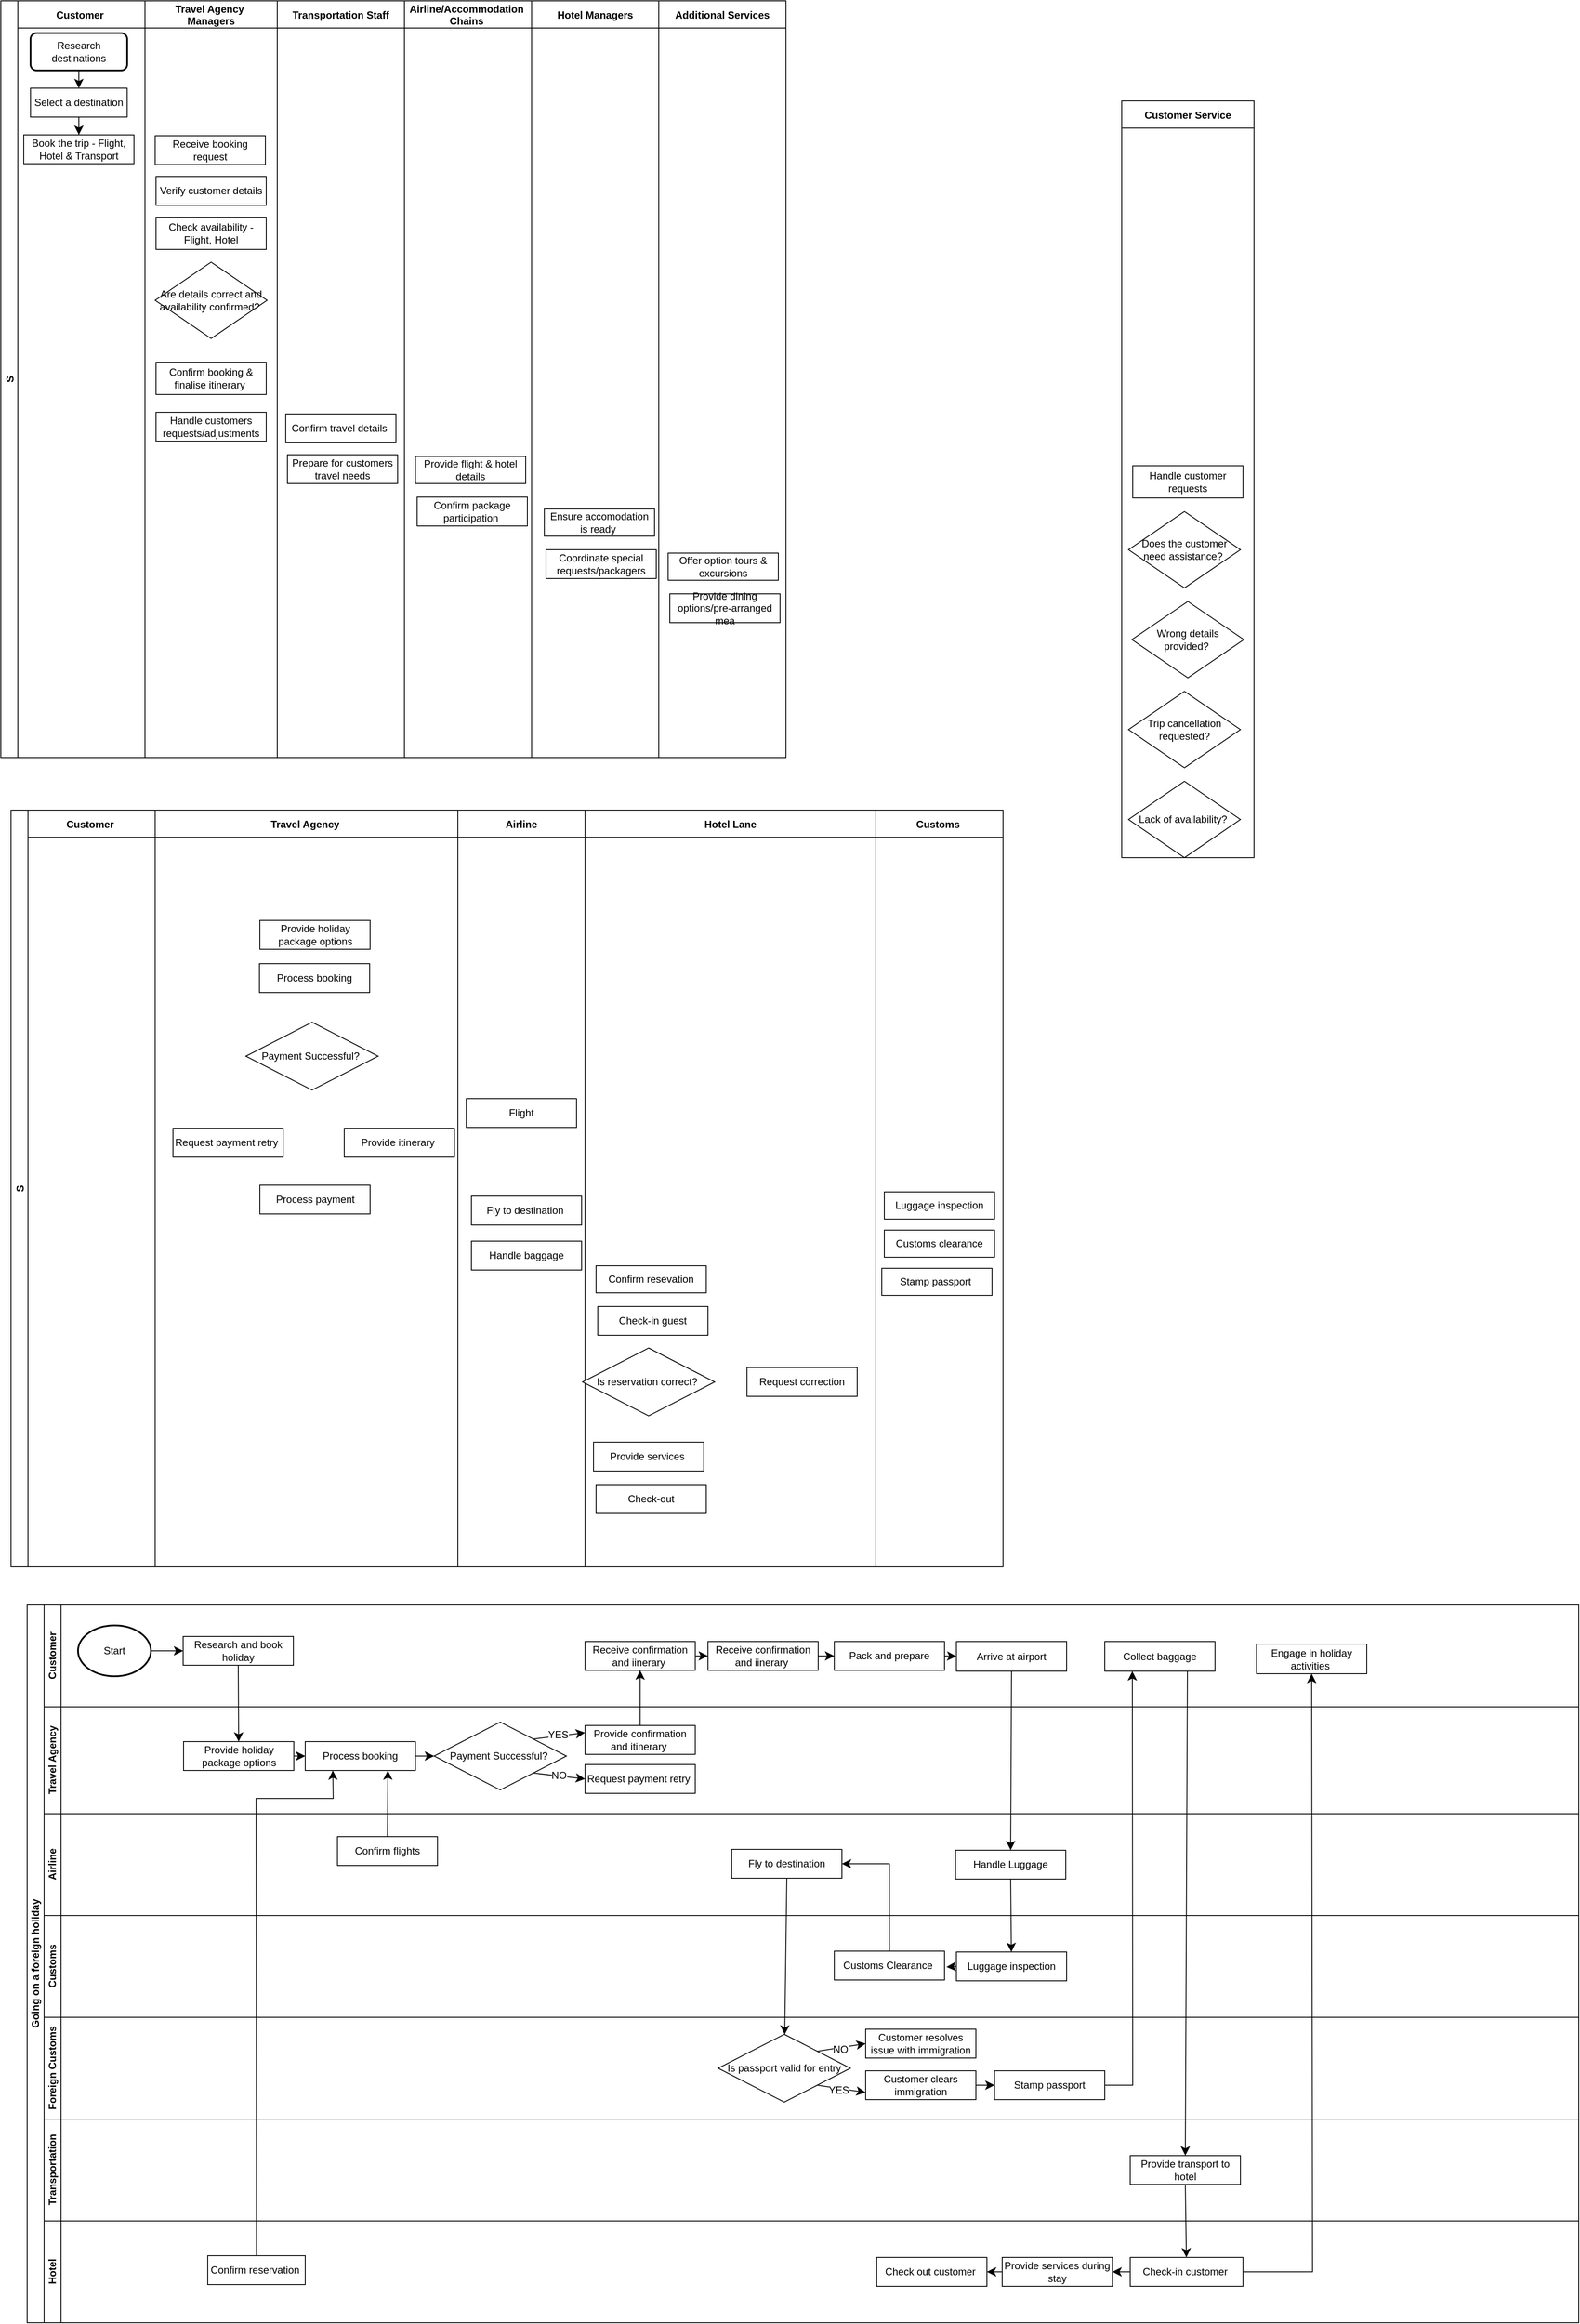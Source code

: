 <mxfile version="24.8.4">
  <diagram name="Page-1" id="JLOnOLcOAgradmC6K_oZ">
    <mxGraphModel dx="2372" dy="1862" grid="0" gridSize="10" guides="1" tooltips="1" connect="1" arrows="1" fold="1" page="0" pageScale="1" pageWidth="827" pageHeight="1169" math="0" shadow="0">
      <root>
        <mxCell id="0" />
        <mxCell id="1" parent="0" />
        <mxCell id="BxR5kWWOkdNth-eWLe1I-4" value="S" style="swimlane;childLayout=stackLayout;resizeParent=1;resizeParentMax=0;startSize=20;horizontal=0;horizontalStack=1;labelBackgroundColor=none;" vertex="1" parent="1">
          <mxGeometry x="-2" y="-502" width="926" height="892" as="geometry" />
        </mxCell>
        <mxCell id="BxR5kWWOkdNth-eWLe1I-5" value="Customer " style="swimlane;startSize=32;labelBackgroundColor=none;" vertex="1" parent="BxR5kWWOkdNth-eWLe1I-4">
          <mxGeometry x="20" width="150" height="892" as="geometry" />
        </mxCell>
        <mxCell id="BxR5kWWOkdNth-eWLe1I-33" style="edgeStyle=none;curved=1;rounded=0;orthogonalLoop=1;jettySize=auto;html=1;exitX=0.5;exitY=1;exitDx=0;exitDy=0;entryX=0.5;entryY=0;entryDx=0;entryDy=0;fontSize=12;startSize=8;endSize=8;labelBackgroundColor=none;fontColor=default;" edge="1" parent="BxR5kWWOkdNth-eWLe1I-5" source="BxR5kWWOkdNth-eWLe1I-29" target="BxR5kWWOkdNth-eWLe1I-30">
          <mxGeometry relative="1" as="geometry" />
        </mxCell>
        <mxCell id="BxR5kWWOkdNth-eWLe1I-29" value="Research destinations" style="rounded=1;whiteSpace=wrap;html=1;absoluteArcSize=1;arcSize=14;strokeWidth=2;labelBackgroundColor=none;" vertex="1" parent="BxR5kWWOkdNth-eWLe1I-5">
          <mxGeometry x="15" y="38" width="114" height="44" as="geometry" />
        </mxCell>
        <mxCell id="BxR5kWWOkdNth-eWLe1I-48" style="edgeStyle=none;curved=1;rounded=0;orthogonalLoop=1;jettySize=auto;html=1;exitX=0.5;exitY=1;exitDx=0;exitDy=0;entryX=0.5;entryY=0;entryDx=0;entryDy=0;fontSize=12;startSize=8;endSize=8;labelBackgroundColor=none;fontColor=default;" edge="1" parent="BxR5kWWOkdNth-eWLe1I-5" source="BxR5kWWOkdNth-eWLe1I-30" target="BxR5kWWOkdNth-eWLe1I-45">
          <mxGeometry relative="1" as="geometry" />
        </mxCell>
        <mxCell id="BxR5kWWOkdNth-eWLe1I-30" value="Select a destination" style="rounded=0;whiteSpace=wrap;html=1;labelBackgroundColor=none;" vertex="1" parent="BxR5kWWOkdNth-eWLe1I-5">
          <mxGeometry x="15" y="103" width="114" height="34" as="geometry" />
        </mxCell>
        <mxCell id="BxR5kWWOkdNth-eWLe1I-45" value="Book the trip - Flight, Hotel &amp;amp; Transport" style="rounded=0;whiteSpace=wrap;html=1;labelBackgroundColor=none;" vertex="1" parent="BxR5kWWOkdNth-eWLe1I-5">
          <mxGeometry x="7" y="158" width="130" height="34" as="geometry" />
        </mxCell>
        <mxCell id="BxR5kWWOkdNth-eWLe1I-6" value="Travel Agency &#xa;Managers" style="swimlane;startSize=32;labelBackgroundColor=none;" vertex="1" parent="BxR5kWWOkdNth-eWLe1I-4">
          <mxGeometry x="170" width="156" height="892" as="geometry" />
        </mxCell>
        <mxCell id="BxR5kWWOkdNth-eWLe1I-62" value="Receive booking request" style="rounded=0;whiteSpace=wrap;html=1;labelBackgroundColor=none;" vertex="1" parent="BxR5kWWOkdNth-eWLe1I-6">
          <mxGeometry x="12" y="159" width="130" height="34" as="geometry" />
        </mxCell>
        <mxCell id="BxR5kWWOkdNth-eWLe1I-66" value="Confirm booking &amp;amp; finalise itinerary&amp;nbsp;" style="rounded=0;whiteSpace=wrap;html=1;labelBackgroundColor=none;" vertex="1" parent="BxR5kWWOkdNth-eWLe1I-6">
          <mxGeometry x="13" y="426" width="130" height="38" as="geometry" />
        </mxCell>
        <mxCell id="BxR5kWWOkdNth-eWLe1I-87" value="Are details correct and availability confirmed?&amp;nbsp;" style="rhombus;whiteSpace=wrap;html=1;" vertex="1" parent="BxR5kWWOkdNth-eWLe1I-6">
          <mxGeometry x="12" y="308" width="132" height="90" as="geometry" />
        </mxCell>
        <mxCell id="BxR5kWWOkdNth-eWLe1I-133" value="Handle customers requests/adjustments" style="rounded=0;whiteSpace=wrap;html=1;labelBackgroundColor=none;" vertex="1" parent="BxR5kWWOkdNth-eWLe1I-6">
          <mxGeometry x="13" y="485" width="130" height="34" as="geometry" />
        </mxCell>
        <mxCell id="BxR5kWWOkdNth-eWLe1I-7" value="Transportation Staff" style="swimlane;startSize=32;labelBackgroundColor=none;" vertex="1" parent="BxR5kWWOkdNth-eWLe1I-4">
          <mxGeometry x="326" width="150" height="892" as="geometry" />
        </mxCell>
        <mxCell id="BxR5kWWOkdNth-eWLe1I-156" value="Confirm travel details&amp;nbsp;" style="rounded=0;whiteSpace=wrap;html=1;labelBackgroundColor=none;" vertex="1" parent="BxR5kWWOkdNth-eWLe1I-7">
          <mxGeometry x="10" y="487" width="130" height="34" as="geometry" />
        </mxCell>
        <mxCell id="BxR5kWWOkdNth-eWLe1I-157" value="Prepare for customers travel needs" style="rounded=0;whiteSpace=wrap;html=1;labelBackgroundColor=none;" vertex="1" parent="BxR5kWWOkdNth-eWLe1I-7">
          <mxGeometry x="12" y="535" width="130" height="34" as="geometry" />
        </mxCell>
        <mxCell id="BxR5kWWOkdNth-eWLe1I-9" value="Airline/Accommodation &#xa;Chains " style="swimlane;startSize=32;labelBackgroundColor=none;" vertex="1" parent="BxR5kWWOkdNth-eWLe1I-4">
          <mxGeometry x="476" width="150" height="892" as="geometry" />
        </mxCell>
        <mxCell id="BxR5kWWOkdNth-eWLe1I-178" value="Provide flight &amp;amp; hotel details" style="rounded=0;whiteSpace=wrap;html=1;labelBackgroundColor=none;" vertex="1" parent="BxR5kWWOkdNth-eWLe1I-9">
          <mxGeometry x="13" y="537" width="130" height="32" as="geometry" />
        </mxCell>
        <mxCell id="BxR5kWWOkdNth-eWLe1I-179" value="Confirm package participation&amp;nbsp;" style="rounded=0;whiteSpace=wrap;html=1;labelBackgroundColor=none;" vertex="1" parent="BxR5kWWOkdNth-eWLe1I-9">
          <mxGeometry x="15" y="585" width="130" height="34" as="geometry" />
        </mxCell>
        <mxCell id="BxR5kWWOkdNth-eWLe1I-11" value="Hotel Managers" style="swimlane;startSize=32;labelBackgroundColor=none;" vertex="1" parent="BxR5kWWOkdNth-eWLe1I-4">
          <mxGeometry x="626" width="150" height="892" as="geometry" />
        </mxCell>
        <mxCell id="BxR5kWWOkdNth-eWLe1I-176" value="Ensure accomodation is ready&amp;nbsp;" style="rounded=0;whiteSpace=wrap;html=1;labelBackgroundColor=none;" vertex="1" parent="BxR5kWWOkdNth-eWLe1I-11">
          <mxGeometry x="15" y="599" width="130" height="32" as="geometry" />
        </mxCell>
        <mxCell id="BxR5kWWOkdNth-eWLe1I-177" value="Coordinate special requests/&lt;span style=&quot;background-color: initial;&quot;&gt;packagers&lt;/span&gt;" style="rounded=0;whiteSpace=wrap;html=1;labelBackgroundColor=none;" vertex="1" parent="BxR5kWWOkdNth-eWLe1I-11">
          <mxGeometry x="17" y="647" width="130" height="34" as="geometry" />
        </mxCell>
        <mxCell id="BxR5kWWOkdNth-eWLe1I-14" value="Additional Services" style="swimlane;startSize=32;labelBackgroundColor=none;" vertex="1" parent="BxR5kWWOkdNth-eWLe1I-4">
          <mxGeometry x="776" width="150" height="892" as="geometry" />
        </mxCell>
        <mxCell id="BxR5kWWOkdNth-eWLe1I-180" value="Offer option tours &amp;amp; excursions" style="rounded=0;whiteSpace=wrap;html=1;labelBackgroundColor=none;" vertex="1" parent="BxR5kWWOkdNth-eWLe1I-14">
          <mxGeometry x="11" y="651" width="130" height="32" as="geometry" />
        </mxCell>
        <mxCell id="BxR5kWWOkdNth-eWLe1I-181" value="Provide dining options/pre-arranged mea" style="rounded=0;whiteSpace=wrap;html=1;labelBackgroundColor=none;" vertex="1" parent="BxR5kWWOkdNth-eWLe1I-14">
          <mxGeometry x="13" y="699" width="130" height="34" as="geometry" />
        </mxCell>
        <mxCell id="BxR5kWWOkdNth-eWLe1I-63" value="Check availability - Flight, Hotel" style="rounded=0;whiteSpace=wrap;html=1;labelBackgroundColor=none;" vertex="1" parent="1">
          <mxGeometry x="181" y="-247" width="130" height="38" as="geometry" />
        </mxCell>
        <mxCell id="BxR5kWWOkdNth-eWLe1I-83" value="Verify customer details" style="rounded=0;whiteSpace=wrap;html=1;labelBackgroundColor=none;" vertex="1" parent="1">
          <mxGeometry x="181" y="-295" width="130" height="34" as="geometry" />
        </mxCell>
        <mxCell id="BxR5kWWOkdNth-eWLe1I-134" value="Customer Service" style="swimlane;startSize=32;labelBackgroundColor=none;" vertex="1" parent="1">
          <mxGeometry x="1320" y="-384" width="156" height="892" as="geometry" />
        </mxCell>
        <mxCell id="BxR5kWWOkdNth-eWLe1I-135" value="" style="group" vertex="1" connectable="0" parent="BxR5kWWOkdNth-eWLe1I-134">
          <mxGeometry x="8" y="430" width="136" height="462" as="geometry" />
        </mxCell>
        <mxCell id="BxR5kWWOkdNth-eWLe1I-136" value="Does the customer need assistance?&amp;nbsp;" style="rhombus;whiteSpace=wrap;html=1;" vertex="1" parent="BxR5kWWOkdNth-eWLe1I-135">
          <mxGeometry y="54" width="132" height="90" as="geometry" />
        </mxCell>
        <mxCell id="BxR5kWWOkdNth-eWLe1I-137" value="Handle customer requests" style="rounded=0;whiteSpace=wrap;html=1;labelBackgroundColor=none;" vertex="1" parent="BxR5kWWOkdNth-eWLe1I-135">
          <mxGeometry x="5" width="130" height="38" as="geometry" />
        </mxCell>
        <mxCell id="BxR5kWWOkdNth-eWLe1I-138" value="Wrong details provided?&amp;nbsp;" style="rhombus;whiteSpace=wrap;html=1;" vertex="1" parent="BxR5kWWOkdNth-eWLe1I-135">
          <mxGeometry x="4" y="160" width="132" height="90" as="geometry" />
        </mxCell>
        <mxCell id="BxR5kWWOkdNth-eWLe1I-139" value="Trip cancellation requested?" style="rhombus;whiteSpace=wrap;html=1;" vertex="1" parent="BxR5kWWOkdNth-eWLe1I-135">
          <mxGeometry y="266" width="132" height="90" as="geometry" />
        </mxCell>
        <mxCell id="BxR5kWWOkdNth-eWLe1I-140" value="Lack of availability?&amp;nbsp;" style="rhombus;whiteSpace=wrap;html=1;" vertex="1" parent="BxR5kWWOkdNth-eWLe1I-135">
          <mxGeometry y="372" width="132" height="90" as="geometry" />
        </mxCell>
        <mxCell id="BxR5kWWOkdNth-eWLe1I-182" value="S" style="swimlane;childLayout=stackLayout;resizeParent=1;resizeParentMax=0;startSize=20;horizontal=0;horizontalStack=1;labelBackgroundColor=none;" vertex="1" parent="1">
          <mxGeometry x="10" y="452" width="1170" height="892" as="geometry" />
        </mxCell>
        <mxCell id="BxR5kWWOkdNth-eWLe1I-183" value="Customer " style="swimlane;startSize=32;labelBackgroundColor=none;" vertex="1" parent="BxR5kWWOkdNth-eWLe1I-182">
          <mxGeometry x="20" width="150" height="892" as="geometry" />
        </mxCell>
        <mxCell id="BxR5kWWOkdNth-eWLe1I-189" value="Travel Agency " style="swimlane;startSize=32;labelBackgroundColor=none;" vertex="1" parent="BxR5kWWOkdNth-eWLe1I-182">
          <mxGeometry x="170" width="357" height="892" as="geometry" />
        </mxCell>
        <mxCell id="BxR5kWWOkdNth-eWLe1I-194" value="Airline" style="swimlane;startSize=32;labelBackgroundColor=none;" vertex="1" parent="BxR5kWWOkdNth-eWLe1I-182">
          <mxGeometry x="527" width="150" height="892" as="geometry" />
        </mxCell>
        <mxCell id="BxR5kWWOkdNth-eWLe1I-196" value="Fly to destination&amp;nbsp;" style="rounded=0;whiteSpace=wrap;html=1;labelBackgroundColor=none;" vertex="1" parent="BxR5kWWOkdNth-eWLe1I-194">
          <mxGeometry x="16" y="455" width="130" height="34" as="geometry" />
        </mxCell>
        <mxCell id="BxR5kWWOkdNth-eWLe1I-220" value="Flight" style="rounded=0;whiteSpace=wrap;html=1;labelBackgroundColor=none;" vertex="1" parent="BxR5kWWOkdNth-eWLe1I-194">
          <mxGeometry x="10" y="340" width="130" height="34" as="geometry" />
        </mxCell>
        <mxCell id="BxR5kWWOkdNth-eWLe1I-222" value="Handle baggage" style="rounded=0;whiteSpace=wrap;html=1;labelBackgroundColor=none;" vertex="1" parent="BxR5kWWOkdNth-eWLe1I-194">
          <mxGeometry x="16" y="508" width="130" height="34" as="geometry" />
        </mxCell>
        <mxCell id="BxR5kWWOkdNth-eWLe1I-197" value="Hotel Lane" style="swimlane;startSize=32;labelBackgroundColor=none;" vertex="1" parent="BxR5kWWOkdNth-eWLe1I-182">
          <mxGeometry x="677" width="343" height="892" as="geometry" />
        </mxCell>
        <mxCell id="BxR5kWWOkdNth-eWLe1I-198" value="Confirm resevation" style="rounded=0;whiteSpace=wrap;html=1;labelBackgroundColor=none;" vertex="1" parent="BxR5kWWOkdNth-eWLe1I-197">
          <mxGeometry x="13" y="537" width="130" height="32" as="geometry" />
        </mxCell>
        <mxCell id="BxR5kWWOkdNth-eWLe1I-199" value="Check-in guest" style="rounded=0;whiteSpace=wrap;html=1;labelBackgroundColor=none;" vertex="1" parent="BxR5kWWOkdNth-eWLe1I-197">
          <mxGeometry x="15" y="585" width="130" height="34" as="geometry" />
        </mxCell>
        <mxCell id="BxR5kWWOkdNth-eWLe1I-223" value="Provide services&amp;nbsp;" style="rounded=0;whiteSpace=wrap;html=1;labelBackgroundColor=none;" vertex="1" parent="BxR5kWWOkdNth-eWLe1I-197">
          <mxGeometry x="10" y="745" width="130" height="34" as="geometry" />
        </mxCell>
        <mxCell id="BxR5kWWOkdNth-eWLe1I-224" value="Check-out" style="rounded=0;whiteSpace=wrap;html=1;labelBackgroundColor=none;" vertex="1" parent="BxR5kWWOkdNth-eWLe1I-197">
          <mxGeometry x="13" y="795" width="130" height="34" as="geometry" />
        </mxCell>
        <mxCell id="BxR5kWWOkdNth-eWLe1I-238" value="Is reservation correct?&amp;nbsp;" style="rhombus;whiteSpace=wrap;html=1;" vertex="1" parent="BxR5kWWOkdNth-eWLe1I-197">
          <mxGeometry x="-3" y="634" width="156" height="80" as="geometry" />
        </mxCell>
        <mxCell id="BxR5kWWOkdNth-eWLe1I-235" value="Request correction" style="rounded=0;whiteSpace=wrap;html=1;labelBackgroundColor=none;" vertex="1" parent="BxR5kWWOkdNth-eWLe1I-197">
          <mxGeometry x="191" y="657" width="130" height="34" as="geometry" />
        </mxCell>
        <mxCell id="BxR5kWWOkdNth-eWLe1I-200" value="Customs " style="swimlane;startSize=32;labelBackgroundColor=none;" vertex="1" parent="BxR5kWWOkdNth-eWLe1I-182">
          <mxGeometry x="1020" width="150" height="892" as="geometry" />
        </mxCell>
        <mxCell id="BxR5kWWOkdNth-eWLe1I-226" value="Customs clearance" style="rounded=0;whiteSpace=wrap;html=1;labelBackgroundColor=none;" vertex="1" parent="BxR5kWWOkdNth-eWLe1I-200">
          <mxGeometry x="10" y="495" width="130" height="32" as="geometry" />
        </mxCell>
        <mxCell id="BxR5kWWOkdNth-eWLe1I-227" value="Luggage inspection" style="rounded=0;whiteSpace=wrap;html=1;labelBackgroundColor=none;" vertex="1" parent="BxR5kWWOkdNth-eWLe1I-200">
          <mxGeometry x="10" y="450" width="130" height="32" as="geometry" />
        </mxCell>
        <mxCell id="BxR5kWWOkdNth-eWLe1I-228" value="Stamp passport&amp;nbsp;" style="rounded=0;whiteSpace=wrap;html=1;labelBackgroundColor=none;" vertex="1" parent="BxR5kWWOkdNth-eWLe1I-200">
          <mxGeometry x="7" y="540" width="130" height="32" as="geometry" />
        </mxCell>
        <mxCell id="BxR5kWWOkdNth-eWLe1I-245" value="Going on a foreign holiday" style="swimlane;childLayout=stackLayout;resizeParent=1;resizeParentMax=0;horizontal=0;startSize=20;horizontalStack=0;html=1;" vertex="1" parent="1">
          <mxGeometry x="29" y="1389" width="1830" height="846" as="geometry" />
        </mxCell>
        <mxCell id="BxR5kWWOkdNth-eWLe1I-246" value="Customer" style="swimlane;startSize=20;horizontal=0;html=1;" vertex="1" parent="BxR5kWWOkdNth-eWLe1I-245">
          <mxGeometry x="20" width="1810" height="120" as="geometry" />
        </mxCell>
        <mxCell id="BxR5kWWOkdNth-eWLe1I-271" value="" style="edgeStyle=none;curved=1;rounded=0;orthogonalLoop=1;jettySize=auto;html=1;fontSize=12;startSize=8;endSize=8;" edge="1" parent="BxR5kWWOkdNth-eWLe1I-246" source="BxR5kWWOkdNth-eWLe1I-207" target="BxR5kWWOkdNth-eWLe1I-208">
          <mxGeometry relative="1" as="geometry" />
        </mxCell>
        <mxCell id="BxR5kWWOkdNth-eWLe1I-207" value="Start" style="strokeWidth=2;html=1;shape=mxgraph.flowchart.start_1;whiteSpace=wrap;" vertex="1" parent="BxR5kWWOkdNth-eWLe1I-246">
          <mxGeometry x="40" y="24" width="86" height="60" as="geometry" />
        </mxCell>
        <mxCell id="BxR5kWWOkdNth-eWLe1I-208" value="Research and book holiday" style="rounded=0;whiteSpace=wrap;html=1;labelBackgroundColor=none;" vertex="1" parent="BxR5kWWOkdNth-eWLe1I-246">
          <mxGeometry x="164" y="37" width="130" height="34" as="geometry" />
        </mxCell>
        <mxCell id="BxR5kWWOkdNth-eWLe1I-279" style="edgeStyle=none;curved=1;rounded=0;orthogonalLoop=1;jettySize=auto;html=1;exitX=1;exitY=0.5;exitDx=0;exitDy=0;entryX=0;entryY=0.5;entryDx=0;entryDy=0;fontSize=12;startSize=8;endSize=8;" edge="1" parent="BxR5kWWOkdNth-eWLe1I-246" source="BxR5kWWOkdNth-eWLe1I-259" target="BxR5kWWOkdNth-eWLe1I-260">
          <mxGeometry relative="1" as="geometry" />
        </mxCell>
        <mxCell id="BxR5kWWOkdNth-eWLe1I-259" value="Receive confirmation and iinerary&amp;nbsp;" style="rounded=0;whiteSpace=wrap;html=1;labelBackgroundColor=none;" vertex="1" parent="BxR5kWWOkdNth-eWLe1I-246">
          <mxGeometry x="638" y="43" width="130" height="34" as="geometry" />
        </mxCell>
        <mxCell id="BxR5kWWOkdNth-eWLe1I-280" style="edgeStyle=none;curved=1;rounded=0;orthogonalLoop=1;jettySize=auto;html=1;exitX=1;exitY=0.5;exitDx=0;exitDy=0;entryX=0;entryY=0.5;entryDx=0;entryDy=0;fontSize=12;startSize=8;endSize=8;" edge="1" parent="BxR5kWWOkdNth-eWLe1I-246" source="BxR5kWWOkdNth-eWLe1I-260" target="BxR5kWWOkdNth-eWLe1I-261">
          <mxGeometry relative="1" as="geometry" />
        </mxCell>
        <mxCell id="BxR5kWWOkdNth-eWLe1I-260" value="Receive confirmation and iinerary&amp;nbsp;" style="rounded=0;whiteSpace=wrap;html=1;labelBackgroundColor=none;" vertex="1" parent="BxR5kWWOkdNth-eWLe1I-246">
          <mxGeometry x="783" y="43" width="130" height="34" as="geometry" />
        </mxCell>
        <mxCell id="BxR5kWWOkdNth-eWLe1I-281" style="edgeStyle=none;curved=1;rounded=0;orthogonalLoop=1;jettySize=auto;html=1;exitX=1;exitY=0.5;exitDx=0;exitDy=0;entryX=0;entryY=0.5;entryDx=0;entryDy=0;fontSize=12;startSize=8;endSize=8;" edge="1" parent="BxR5kWWOkdNth-eWLe1I-246" source="BxR5kWWOkdNth-eWLe1I-261" target="BxR5kWWOkdNth-eWLe1I-262">
          <mxGeometry relative="1" as="geometry" />
        </mxCell>
        <mxCell id="BxR5kWWOkdNth-eWLe1I-261" value="Pack and prepare" style="rounded=0;whiteSpace=wrap;html=1;labelBackgroundColor=none;" vertex="1" parent="BxR5kWWOkdNth-eWLe1I-246">
          <mxGeometry x="932" y="43" width="130" height="34" as="geometry" />
        </mxCell>
        <mxCell id="BxR5kWWOkdNth-eWLe1I-262" value="Arrive at airport" style="rounded=0;whiteSpace=wrap;html=1;labelBackgroundColor=none;" vertex="1" parent="BxR5kWWOkdNth-eWLe1I-246">
          <mxGeometry x="1076" y="43" width="130" height="35" as="geometry" />
        </mxCell>
        <mxCell id="BxR5kWWOkdNth-eWLe1I-264" value="Customs Clearance&amp;nbsp;" style="rounded=0;whiteSpace=wrap;html=1;labelBackgroundColor=none;" vertex="1" parent="BxR5kWWOkdNth-eWLe1I-246">
          <mxGeometry x="932" y="408" width="130" height="34" as="geometry" />
        </mxCell>
        <mxCell id="BxR5kWWOkdNth-eWLe1I-325" value="Collect baggage" style="rounded=0;whiteSpace=wrap;html=1;labelBackgroundColor=none;" vertex="1" parent="BxR5kWWOkdNth-eWLe1I-246">
          <mxGeometry x="1251" y="43" width="130" height="35" as="geometry" />
        </mxCell>
        <mxCell id="BxR5kWWOkdNth-eWLe1I-343" value="Engage in holiday activities&amp;nbsp;" style="rounded=0;whiteSpace=wrap;html=1;labelBackgroundColor=none;" vertex="1" parent="BxR5kWWOkdNth-eWLe1I-246">
          <mxGeometry x="1430" y="46" width="130" height="35" as="geometry" />
        </mxCell>
        <mxCell id="BxR5kWWOkdNth-eWLe1I-247" value="Travel Agency" style="swimlane;startSize=20;horizontal=0;html=1;" vertex="1" parent="BxR5kWWOkdNth-eWLe1I-245">
          <mxGeometry x="20" y="120" width="1810" height="126" as="geometry" />
        </mxCell>
        <mxCell id="BxR5kWWOkdNth-eWLe1I-273" style="edgeStyle=none;curved=1;rounded=0;orthogonalLoop=1;jettySize=auto;html=1;exitX=1;exitY=0.5;exitDx=0;exitDy=0;entryX=0;entryY=0.5;entryDx=0;entryDy=0;fontSize=12;startSize=8;endSize=8;" edge="1" parent="BxR5kWWOkdNth-eWLe1I-247" source="BxR5kWWOkdNth-eWLe1I-190" target="BxR5kWWOkdNth-eWLe1I-217">
          <mxGeometry relative="1" as="geometry" />
        </mxCell>
        <mxCell id="BxR5kWWOkdNth-eWLe1I-190" value="Provide holiday package options" style="rounded=0;whiteSpace=wrap;html=1;labelBackgroundColor=none;" vertex="1" parent="BxR5kWWOkdNth-eWLe1I-247">
          <mxGeometry x="164.5" y="41" width="130" height="34" as="geometry" />
        </mxCell>
        <mxCell id="BxR5kWWOkdNth-eWLe1I-274" style="edgeStyle=none;curved=1;rounded=0;orthogonalLoop=1;jettySize=auto;html=1;exitX=1;exitY=0.5;exitDx=0;exitDy=0;entryX=0;entryY=0.5;entryDx=0;entryDy=0;fontSize=12;startSize=8;endSize=8;" edge="1" parent="BxR5kWWOkdNth-eWLe1I-247" source="BxR5kWWOkdNth-eWLe1I-217" target="BxR5kWWOkdNth-eWLe1I-231">
          <mxGeometry relative="1" as="geometry" />
        </mxCell>
        <mxCell id="BxR5kWWOkdNth-eWLe1I-217" value="Process booking" style="rounded=0;whiteSpace=wrap;html=1;labelBackgroundColor=none;" vertex="1" parent="BxR5kWWOkdNth-eWLe1I-247">
          <mxGeometry x="308" y="41" width="130" height="34" as="geometry" />
        </mxCell>
        <mxCell id="BxR5kWWOkdNth-eWLe1I-275" style="edgeStyle=none;curved=1;rounded=0;orthogonalLoop=1;jettySize=auto;html=1;exitX=1;exitY=0;exitDx=0;exitDy=0;entryX=0;entryY=0.25;entryDx=0;entryDy=0;fontSize=12;startSize=8;endSize=8;" edge="1" parent="BxR5kWWOkdNth-eWLe1I-247" source="BxR5kWWOkdNth-eWLe1I-231" target="BxR5kWWOkdNth-eWLe1I-218">
          <mxGeometry relative="1" as="geometry" />
        </mxCell>
        <mxCell id="BxR5kWWOkdNth-eWLe1I-291" value="YES" style="edgeLabel;html=1;align=center;verticalAlign=middle;resizable=0;points=[];fontSize=12;" vertex="1" connectable="0" parent="BxR5kWWOkdNth-eWLe1I-275">
          <mxGeometry x="-0.053" y="1" relative="1" as="geometry">
            <mxPoint y="-1" as="offset" />
          </mxGeometry>
        </mxCell>
        <mxCell id="BxR5kWWOkdNth-eWLe1I-276" value="NO" style="edgeStyle=none;curved=1;rounded=0;orthogonalLoop=1;jettySize=auto;html=1;exitX=1;exitY=1;exitDx=0;exitDy=0;entryX=0;entryY=0.5;entryDx=0;entryDy=0;fontSize=12;startSize=8;endSize=8;" edge="1" parent="BxR5kWWOkdNth-eWLe1I-247" source="BxR5kWWOkdNth-eWLe1I-231" target="BxR5kWWOkdNth-eWLe1I-239">
          <mxGeometry relative="1" as="geometry" />
        </mxCell>
        <mxCell id="BxR5kWWOkdNth-eWLe1I-231" value="Payment Successful?&amp;nbsp;" style="rhombus;whiteSpace=wrap;html=1;" vertex="1" parent="BxR5kWWOkdNth-eWLe1I-247">
          <mxGeometry x="460" y="18" width="156" height="80" as="geometry" />
        </mxCell>
        <mxCell id="BxR5kWWOkdNth-eWLe1I-218" value="Provide confirmation and itinerary&amp;nbsp;" style="rounded=0;whiteSpace=wrap;html=1;labelBackgroundColor=none;" vertex="1" parent="BxR5kWWOkdNth-eWLe1I-247">
          <mxGeometry x="638" y="22" width="130" height="34" as="geometry" />
        </mxCell>
        <mxCell id="BxR5kWWOkdNth-eWLe1I-239" value="Request payment retry&amp;nbsp;" style="rounded=0;whiteSpace=wrap;html=1;labelBackgroundColor=none;" vertex="1" parent="BxR5kWWOkdNth-eWLe1I-247">
          <mxGeometry x="638" y="68" width="130" height="34" as="geometry" />
        </mxCell>
        <mxCell id="BxR5kWWOkdNth-eWLe1I-249" value="Airline" style="swimlane;startSize=20;horizontal=0;html=1;" vertex="1" parent="BxR5kWWOkdNth-eWLe1I-245">
          <mxGeometry x="20" y="246" width="1810" height="120" as="geometry" />
        </mxCell>
        <mxCell id="BxR5kWWOkdNth-eWLe1I-267" value="Confirm flights" style="rounded=0;whiteSpace=wrap;html=1;labelBackgroundColor=none;" vertex="1" parent="BxR5kWWOkdNth-eWLe1I-249">
          <mxGeometry x="346" y="27" width="118" height="34" as="geometry" />
        </mxCell>
        <mxCell id="BxR5kWWOkdNth-eWLe1I-269" value="Fly to destination" style="rounded=0;whiteSpace=wrap;html=1;labelBackgroundColor=none;" vertex="1" parent="BxR5kWWOkdNth-eWLe1I-249">
          <mxGeometry x="811" y="42" width="130" height="34" as="geometry" />
        </mxCell>
        <mxCell id="BxR5kWWOkdNth-eWLe1I-283" value="Handle Luggage" style="rounded=0;whiteSpace=wrap;html=1;labelBackgroundColor=none;" vertex="1" parent="BxR5kWWOkdNth-eWLe1I-249">
          <mxGeometry x="1075" y="43" width="130" height="34" as="geometry" />
        </mxCell>
        <mxCell id="BxR5kWWOkdNth-eWLe1I-250" value="Customs" style="swimlane;startSize=20;horizontal=0;html=1;" vertex="1" parent="BxR5kWWOkdNth-eWLe1I-245">
          <mxGeometry x="20" y="366" width="1810" height="120" as="geometry" />
        </mxCell>
        <mxCell id="BxR5kWWOkdNth-eWLe1I-286" style="edgeStyle=none;curved=1;rounded=0;orthogonalLoop=1;jettySize=auto;html=1;exitX=0;exitY=0.5;exitDx=0;exitDy=0;fontSize=12;startSize=8;endSize=8;" edge="1" parent="BxR5kWWOkdNth-eWLe1I-250" source="BxR5kWWOkdNth-eWLe1I-263">
          <mxGeometry relative="1" as="geometry">
            <mxPoint x="1064.286" y="60.571" as="targetPoint" />
          </mxGeometry>
        </mxCell>
        <mxCell id="BxR5kWWOkdNth-eWLe1I-263" value="Luggage inspection" style="rounded=0;whiteSpace=wrap;html=1;labelBackgroundColor=none;" vertex="1" parent="BxR5kWWOkdNth-eWLe1I-250">
          <mxGeometry x="1076" y="43" width="130" height="34" as="geometry" />
        </mxCell>
        <mxCell id="BxR5kWWOkdNth-eWLe1I-251" value="Foreign Customs" style="swimlane;startSize=20;horizontal=0;html=1;" vertex="1" parent="BxR5kWWOkdNth-eWLe1I-245">
          <mxGeometry x="20" y="486" width="1810" height="120" as="geometry" />
        </mxCell>
        <mxCell id="BxR5kWWOkdNth-eWLe1I-334" style="edgeStyle=none;curved=1;rounded=0;orthogonalLoop=1;jettySize=auto;html=1;exitX=1;exitY=0;exitDx=0;exitDy=0;entryX=0;entryY=0.5;entryDx=0;entryDy=0;fontSize=12;startSize=8;endSize=8;" edge="1" parent="BxR5kWWOkdNth-eWLe1I-251" source="BxR5kWWOkdNth-eWLe1I-296" target="BxR5kWWOkdNth-eWLe1I-300">
          <mxGeometry relative="1" as="geometry" />
        </mxCell>
        <mxCell id="BxR5kWWOkdNth-eWLe1I-336" value="NO" style="edgeLabel;html=1;align=center;verticalAlign=middle;resizable=0;points=[];fontSize=12;" vertex="1" connectable="0" parent="BxR5kWWOkdNth-eWLe1I-334">
          <mxGeometry x="-0.032" y="-2" relative="1" as="geometry">
            <mxPoint x="-1" as="offset" />
          </mxGeometry>
        </mxCell>
        <mxCell id="BxR5kWWOkdNth-eWLe1I-335" style="edgeStyle=none;curved=1;rounded=0;orthogonalLoop=1;jettySize=auto;html=1;exitX=1;exitY=1;exitDx=0;exitDy=0;entryX=0;entryY=0.75;entryDx=0;entryDy=0;fontSize=12;startSize=8;endSize=8;" edge="1" parent="BxR5kWWOkdNth-eWLe1I-251" source="BxR5kWWOkdNth-eWLe1I-296" target="BxR5kWWOkdNth-eWLe1I-301">
          <mxGeometry relative="1" as="geometry" />
        </mxCell>
        <mxCell id="BxR5kWWOkdNth-eWLe1I-337" value="YES" style="edgeLabel;html=1;align=center;verticalAlign=middle;resizable=0;points=[];fontSize=12;" vertex="1" connectable="0" parent="BxR5kWWOkdNth-eWLe1I-335">
          <mxGeometry x="-0.111" y="-2" relative="1" as="geometry">
            <mxPoint as="offset" />
          </mxGeometry>
        </mxCell>
        <mxCell id="BxR5kWWOkdNth-eWLe1I-296" value="Is passport valid for entry" style="rhombus;whiteSpace=wrap;html=1;" vertex="1" parent="BxR5kWWOkdNth-eWLe1I-251">
          <mxGeometry x="795" y="20" width="156" height="80" as="geometry" />
        </mxCell>
        <mxCell id="BxR5kWWOkdNth-eWLe1I-300" value="Customer resolves issue with immigration" style="rounded=0;whiteSpace=wrap;html=1;labelBackgroundColor=none;" vertex="1" parent="BxR5kWWOkdNth-eWLe1I-251">
          <mxGeometry x="969" y="14" width="130" height="34" as="geometry" />
        </mxCell>
        <mxCell id="BxR5kWWOkdNth-eWLe1I-338" style="edgeStyle=none;curved=1;rounded=0;orthogonalLoop=1;jettySize=auto;html=1;exitX=1;exitY=0.5;exitDx=0;exitDy=0;entryX=0;entryY=0.5;entryDx=0;entryDy=0;fontSize=12;startSize=8;endSize=8;" edge="1" parent="BxR5kWWOkdNth-eWLe1I-251" source="BxR5kWWOkdNth-eWLe1I-301" target="BxR5kWWOkdNth-eWLe1I-311">
          <mxGeometry relative="1" as="geometry" />
        </mxCell>
        <mxCell id="BxR5kWWOkdNth-eWLe1I-301" value="Customer clears immigration" style="rounded=0;whiteSpace=wrap;html=1;labelBackgroundColor=none;" vertex="1" parent="BxR5kWWOkdNth-eWLe1I-251">
          <mxGeometry x="969" y="63" width="130" height="34" as="geometry" />
        </mxCell>
        <mxCell id="BxR5kWWOkdNth-eWLe1I-311" value="Stamp passport" style="rounded=0;whiteSpace=wrap;html=1;labelBackgroundColor=none;" vertex="1" parent="BxR5kWWOkdNth-eWLe1I-251">
          <mxGeometry x="1121" y="63" width="130" height="34" as="geometry" />
        </mxCell>
        <mxCell id="BxR5kWWOkdNth-eWLe1I-252" value="Transportation" style="swimlane;startSize=20;horizontal=0;html=1;" vertex="1" parent="BxR5kWWOkdNth-eWLe1I-245">
          <mxGeometry x="20" y="606" width="1810" height="120" as="geometry" />
        </mxCell>
        <mxCell id="BxR5kWWOkdNth-eWLe1I-314" value="Provide transport to hotel" style="rounded=0;whiteSpace=wrap;html=1;labelBackgroundColor=none;" vertex="1" parent="BxR5kWWOkdNth-eWLe1I-252">
          <mxGeometry x="1281" y="43" width="130" height="34" as="geometry" />
        </mxCell>
        <mxCell id="BxR5kWWOkdNth-eWLe1I-272" style="edgeStyle=none;curved=1;rounded=0;orthogonalLoop=1;jettySize=auto;html=1;exitX=0.5;exitY=1;exitDx=0;exitDy=0;entryX=0.5;entryY=0;entryDx=0;entryDy=0;fontSize=12;startSize=8;endSize=8;" edge="1" parent="BxR5kWWOkdNth-eWLe1I-245" source="BxR5kWWOkdNth-eWLe1I-208" target="BxR5kWWOkdNth-eWLe1I-190">
          <mxGeometry relative="1" as="geometry" />
        </mxCell>
        <mxCell id="BxR5kWWOkdNth-eWLe1I-278" style="edgeStyle=none;curved=1;rounded=0;orthogonalLoop=1;jettySize=auto;html=1;exitX=0.5;exitY=0;exitDx=0;exitDy=0;entryX=0.5;entryY=1;entryDx=0;entryDy=0;fontSize=12;startSize=8;endSize=8;" edge="1" parent="BxR5kWWOkdNth-eWLe1I-245" source="BxR5kWWOkdNth-eWLe1I-218" target="BxR5kWWOkdNth-eWLe1I-259">
          <mxGeometry relative="1" as="geometry" />
        </mxCell>
        <mxCell id="BxR5kWWOkdNth-eWLe1I-282" style="edgeStyle=none;curved=1;rounded=0;orthogonalLoop=1;jettySize=auto;html=1;exitX=0.5;exitY=0;exitDx=0;exitDy=0;entryX=0.75;entryY=1;entryDx=0;entryDy=0;fontSize=12;startSize=8;endSize=8;flowAnimation=0;" edge="1" parent="BxR5kWWOkdNth-eWLe1I-245" source="BxR5kWWOkdNth-eWLe1I-267" target="BxR5kWWOkdNth-eWLe1I-217">
          <mxGeometry relative="1" as="geometry" />
        </mxCell>
        <mxCell id="BxR5kWWOkdNth-eWLe1I-284" style="edgeStyle=none;curved=1;rounded=0;orthogonalLoop=1;jettySize=auto;html=1;exitX=0.5;exitY=1;exitDx=0;exitDy=0;entryX=0.5;entryY=0;entryDx=0;entryDy=0;fontSize=12;startSize=8;endSize=8;" edge="1" parent="BxR5kWWOkdNth-eWLe1I-245" source="BxR5kWWOkdNth-eWLe1I-262" target="BxR5kWWOkdNth-eWLe1I-283">
          <mxGeometry relative="1" as="geometry" />
        </mxCell>
        <mxCell id="BxR5kWWOkdNth-eWLe1I-285" style="edgeStyle=none;curved=1;rounded=0;orthogonalLoop=1;jettySize=auto;html=1;exitX=0.5;exitY=1;exitDx=0;exitDy=0;fontSize=12;startSize=8;endSize=8;" edge="1" parent="BxR5kWWOkdNth-eWLe1I-245" source="BxR5kWWOkdNth-eWLe1I-283" target="BxR5kWWOkdNth-eWLe1I-263">
          <mxGeometry relative="1" as="geometry" />
        </mxCell>
        <mxCell id="BxR5kWWOkdNth-eWLe1I-295" style="edgeStyle=none;curved=0;rounded=0;orthogonalLoop=1;jettySize=auto;html=1;exitX=0.5;exitY=0;exitDx=0;exitDy=0;entryX=1;entryY=0.5;entryDx=0;entryDy=0;fontSize=12;startSize=8;endSize=8;spacing=0;" edge="1" parent="BxR5kWWOkdNth-eWLe1I-245" source="BxR5kWWOkdNth-eWLe1I-264" target="BxR5kWWOkdNth-eWLe1I-269">
          <mxGeometry relative="1" as="geometry">
            <Array as="points">
              <mxPoint x="1017" y="305" />
            </Array>
          </mxGeometry>
        </mxCell>
        <mxCell id="BxR5kWWOkdNth-eWLe1I-310" style="edgeStyle=none;curved=1;rounded=0;orthogonalLoop=1;jettySize=auto;html=1;exitX=0.5;exitY=1;exitDx=0;exitDy=0;fontSize=12;startSize=8;endSize=8;" edge="1" parent="BxR5kWWOkdNth-eWLe1I-245" source="BxR5kWWOkdNth-eWLe1I-269" target="BxR5kWWOkdNth-eWLe1I-296">
          <mxGeometry relative="1" as="geometry" />
        </mxCell>
        <mxCell id="BxR5kWWOkdNth-eWLe1I-320" style="edgeStyle=none;curved=0;rounded=0;orthogonalLoop=1;jettySize=auto;html=1;exitX=0.5;exitY=0;exitDx=0;exitDy=0;fontSize=12;startSize=8;endSize=8;entryX=0.25;entryY=1;entryDx=0;entryDy=0;" edge="1" parent="BxR5kWWOkdNth-eWLe1I-245" source="BxR5kWWOkdNth-eWLe1I-318" target="BxR5kWWOkdNth-eWLe1I-217">
          <mxGeometry relative="1" as="geometry">
            <mxPoint x="109.857" y="233.429" as="targetPoint" />
            <Array as="points">
              <mxPoint x="270" y="228" />
              <mxPoint x="361" y="228" />
            </Array>
          </mxGeometry>
        </mxCell>
        <mxCell id="BxR5kWWOkdNth-eWLe1I-332" style="edgeStyle=none;curved=0;rounded=0;orthogonalLoop=1;jettySize=auto;html=1;exitX=1;exitY=0.5;exitDx=0;exitDy=0;entryX=0.25;entryY=1;entryDx=0;entryDy=0;fontSize=12;startSize=8;endSize=8;" edge="1" parent="BxR5kWWOkdNth-eWLe1I-245" source="BxR5kWWOkdNth-eWLe1I-311" target="BxR5kWWOkdNth-eWLe1I-325">
          <mxGeometry relative="1" as="geometry">
            <Array as="points">
              <mxPoint x="1304" y="566" />
            </Array>
          </mxGeometry>
        </mxCell>
        <mxCell id="BxR5kWWOkdNth-eWLe1I-331" style="edgeStyle=none;curved=1;rounded=0;orthogonalLoop=1;jettySize=auto;html=1;exitX=0.75;exitY=1;exitDx=0;exitDy=0;fontSize=12;startSize=8;endSize=8;entryX=0.5;entryY=0;entryDx=0;entryDy=0;verticalAlign=bottom;" edge="1" parent="BxR5kWWOkdNth-eWLe1I-245" source="BxR5kWWOkdNth-eWLe1I-325" target="BxR5kWWOkdNth-eWLe1I-314">
          <mxGeometry relative="1" as="geometry">
            <mxPoint x="1342.714" y="213.429" as="sourcePoint" />
          </mxGeometry>
        </mxCell>
        <mxCell id="BxR5kWWOkdNth-eWLe1I-339" style="edgeStyle=none;curved=1;rounded=0;orthogonalLoop=1;jettySize=auto;html=1;exitX=0.5;exitY=1;exitDx=0;exitDy=0;fontSize=12;startSize=8;endSize=8;" edge="1" parent="BxR5kWWOkdNth-eWLe1I-245" source="BxR5kWWOkdNth-eWLe1I-314" target="BxR5kWWOkdNth-eWLe1I-323">
          <mxGeometry relative="1" as="geometry" />
        </mxCell>
        <mxCell id="BxR5kWWOkdNth-eWLe1I-342" style="edgeStyle=none;curved=0;rounded=0;orthogonalLoop=1;jettySize=auto;html=1;exitX=1;exitY=0.5;exitDx=0;exitDy=0;fontSize=12;startSize=8;endSize=8;" edge="1" parent="BxR5kWWOkdNth-eWLe1I-245" target="BxR5kWWOkdNth-eWLe1I-343">
          <mxGeometry relative="1" as="geometry">
            <mxPoint x="1504" y="81" as="targetPoint" />
            <mxPoint x="1423" y="786" as="sourcePoint" />
            <Array as="points">
              <mxPoint x="1516" y="786" />
            </Array>
          </mxGeometry>
        </mxCell>
        <mxCell id="BxR5kWWOkdNth-eWLe1I-317" value="Hotel" style="swimlane;startSize=20;horizontal=0;html=1;" vertex="1" parent="BxR5kWWOkdNth-eWLe1I-245">
          <mxGeometry x="20" y="726" width="1810" height="120" as="geometry" />
        </mxCell>
        <mxCell id="BxR5kWWOkdNth-eWLe1I-318" value="Confirm reservation&amp;nbsp;" style="rounded=0;whiteSpace=wrap;html=1;labelBackgroundColor=none;" vertex="1" parent="BxR5kWWOkdNth-eWLe1I-317">
          <mxGeometry x="193" y="41" width="115" height="34" as="geometry" />
        </mxCell>
        <mxCell id="BxR5kWWOkdNth-eWLe1I-340" style="edgeStyle=none;curved=1;rounded=0;orthogonalLoop=1;jettySize=auto;html=1;exitX=0;exitY=0.5;exitDx=0;exitDy=0;entryX=1;entryY=0.5;entryDx=0;entryDy=0;fontSize=12;startSize=8;endSize=8;" edge="1" parent="BxR5kWWOkdNth-eWLe1I-317" source="BxR5kWWOkdNth-eWLe1I-323" target="BxR5kWWOkdNth-eWLe1I-324">
          <mxGeometry relative="1" as="geometry" />
        </mxCell>
        <mxCell id="BxR5kWWOkdNth-eWLe1I-323" value="Check-in customer&amp;nbsp;" style="rounded=0;whiteSpace=wrap;html=1;labelBackgroundColor=none;" vertex="1" parent="BxR5kWWOkdNth-eWLe1I-317">
          <mxGeometry x="1281" y="43" width="133" height="34" as="geometry" />
        </mxCell>
        <mxCell id="BxR5kWWOkdNth-eWLe1I-344" style="edgeStyle=none;curved=1;rounded=0;orthogonalLoop=1;jettySize=auto;html=1;exitX=0;exitY=0.5;exitDx=0;exitDy=0;entryX=1;entryY=0.5;entryDx=0;entryDy=0;fontSize=12;startSize=8;endSize=8;" edge="1" parent="BxR5kWWOkdNth-eWLe1I-317" source="BxR5kWWOkdNth-eWLe1I-324" target="BxR5kWWOkdNth-eWLe1I-341">
          <mxGeometry relative="1" as="geometry" />
        </mxCell>
        <mxCell id="BxR5kWWOkdNth-eWLe1I-324" value="Provide services during stay" style="rounded=0;whiteSpace=wrap;html=1;labelBackgroundColor=none;" vertex="1" parent="BxR5kWWOkdNth-eWLe1I-317">
          <mxGeometry x="1130" y="43" width="130" height="34" as="geometry" />
        </mxCell>
        <mxCell id="BxR5kWWOkdNth-eWLe1I-341" value="Check out customer&amp;nbsp;" style="rounded=0;whiteSpace=wrap;html=1;labelBackgroundColor=none;" vertex="1" parent="BxR5kWWOkdNth-eWLe1I-317">
          <mxGeometry x="982" y="43" width="130" height="34" as="geometry" />
        </mxCell>
        <mxCell id="BxR5kWWOkdNth-eWLe1I-253" value="Provide holiday package options" style="rounded=0;whiteSpace=wrap;html=1;labelBackgroundColor=none;" vertex="1" parent="1">
          <mxGeometry x="303.5" y="582" width="130" height="34" as="geometry" />
        </mxCell>
        <mxCell id="BxR5kWWOkdNth-eWLe1I-254" value="Process booking" style="rounded=0;whiteSpace=wrap;html=1;labelBackgroundColor=none;" vertex="1" parent="1">
          <mxGeometry x="303" y="633" width="130" height="34" as="geometry" />
        </mxCell>
        <mxCell id="BxR5kWWOkdNth-eWLe1I-255" value="Provide itinerary&amp;nbsp;" style="rounded=0;whiteSpace=wrap;html=1;labelBackgroundColor=none;" vertex="1" parent="1">
          <mxGeometry x="403" y="827" width="130" height="34" as="geometry" />
        </mxCell>
        <mxCell id="BxR5kWWOkdNth-eWLe1I-256" value="Process payment" style="rounded=0;whiteSpace=wrap;html=1;labelBackgroundColor=none;" vertex="1" parent="1">
          <mxGeometry x="303.5" y="894" width="130" height="34" as="geometry" />
        </mxCell>
        <mxCell id="BxR5kWWOkdNth-eWLe1I-257" value="Payment Successful?&amp;nbsp;" style="rhombus;whiteSpace=wrap;html=1;" vertex="1" parent="1">
          <mxGeometry x="287" y="702" width="156" height="80" as="geometry" />
        </mxCell>
        <mxCell id="BxR5kWWOkdNth-eWLe1I-258" value="Request payment retry&amp;nbsp;" style="rounded=0;whiteSpace=wrap;html=1;labelBackgroundColor=none;" vertex="1" parent="1">
          <mxGeometry x="201" y="827" width="130" height="34" as="geometry" />
        </mxCell>
      </root>
    </mxGraphModel>
  </diagram>
</mxfile>
